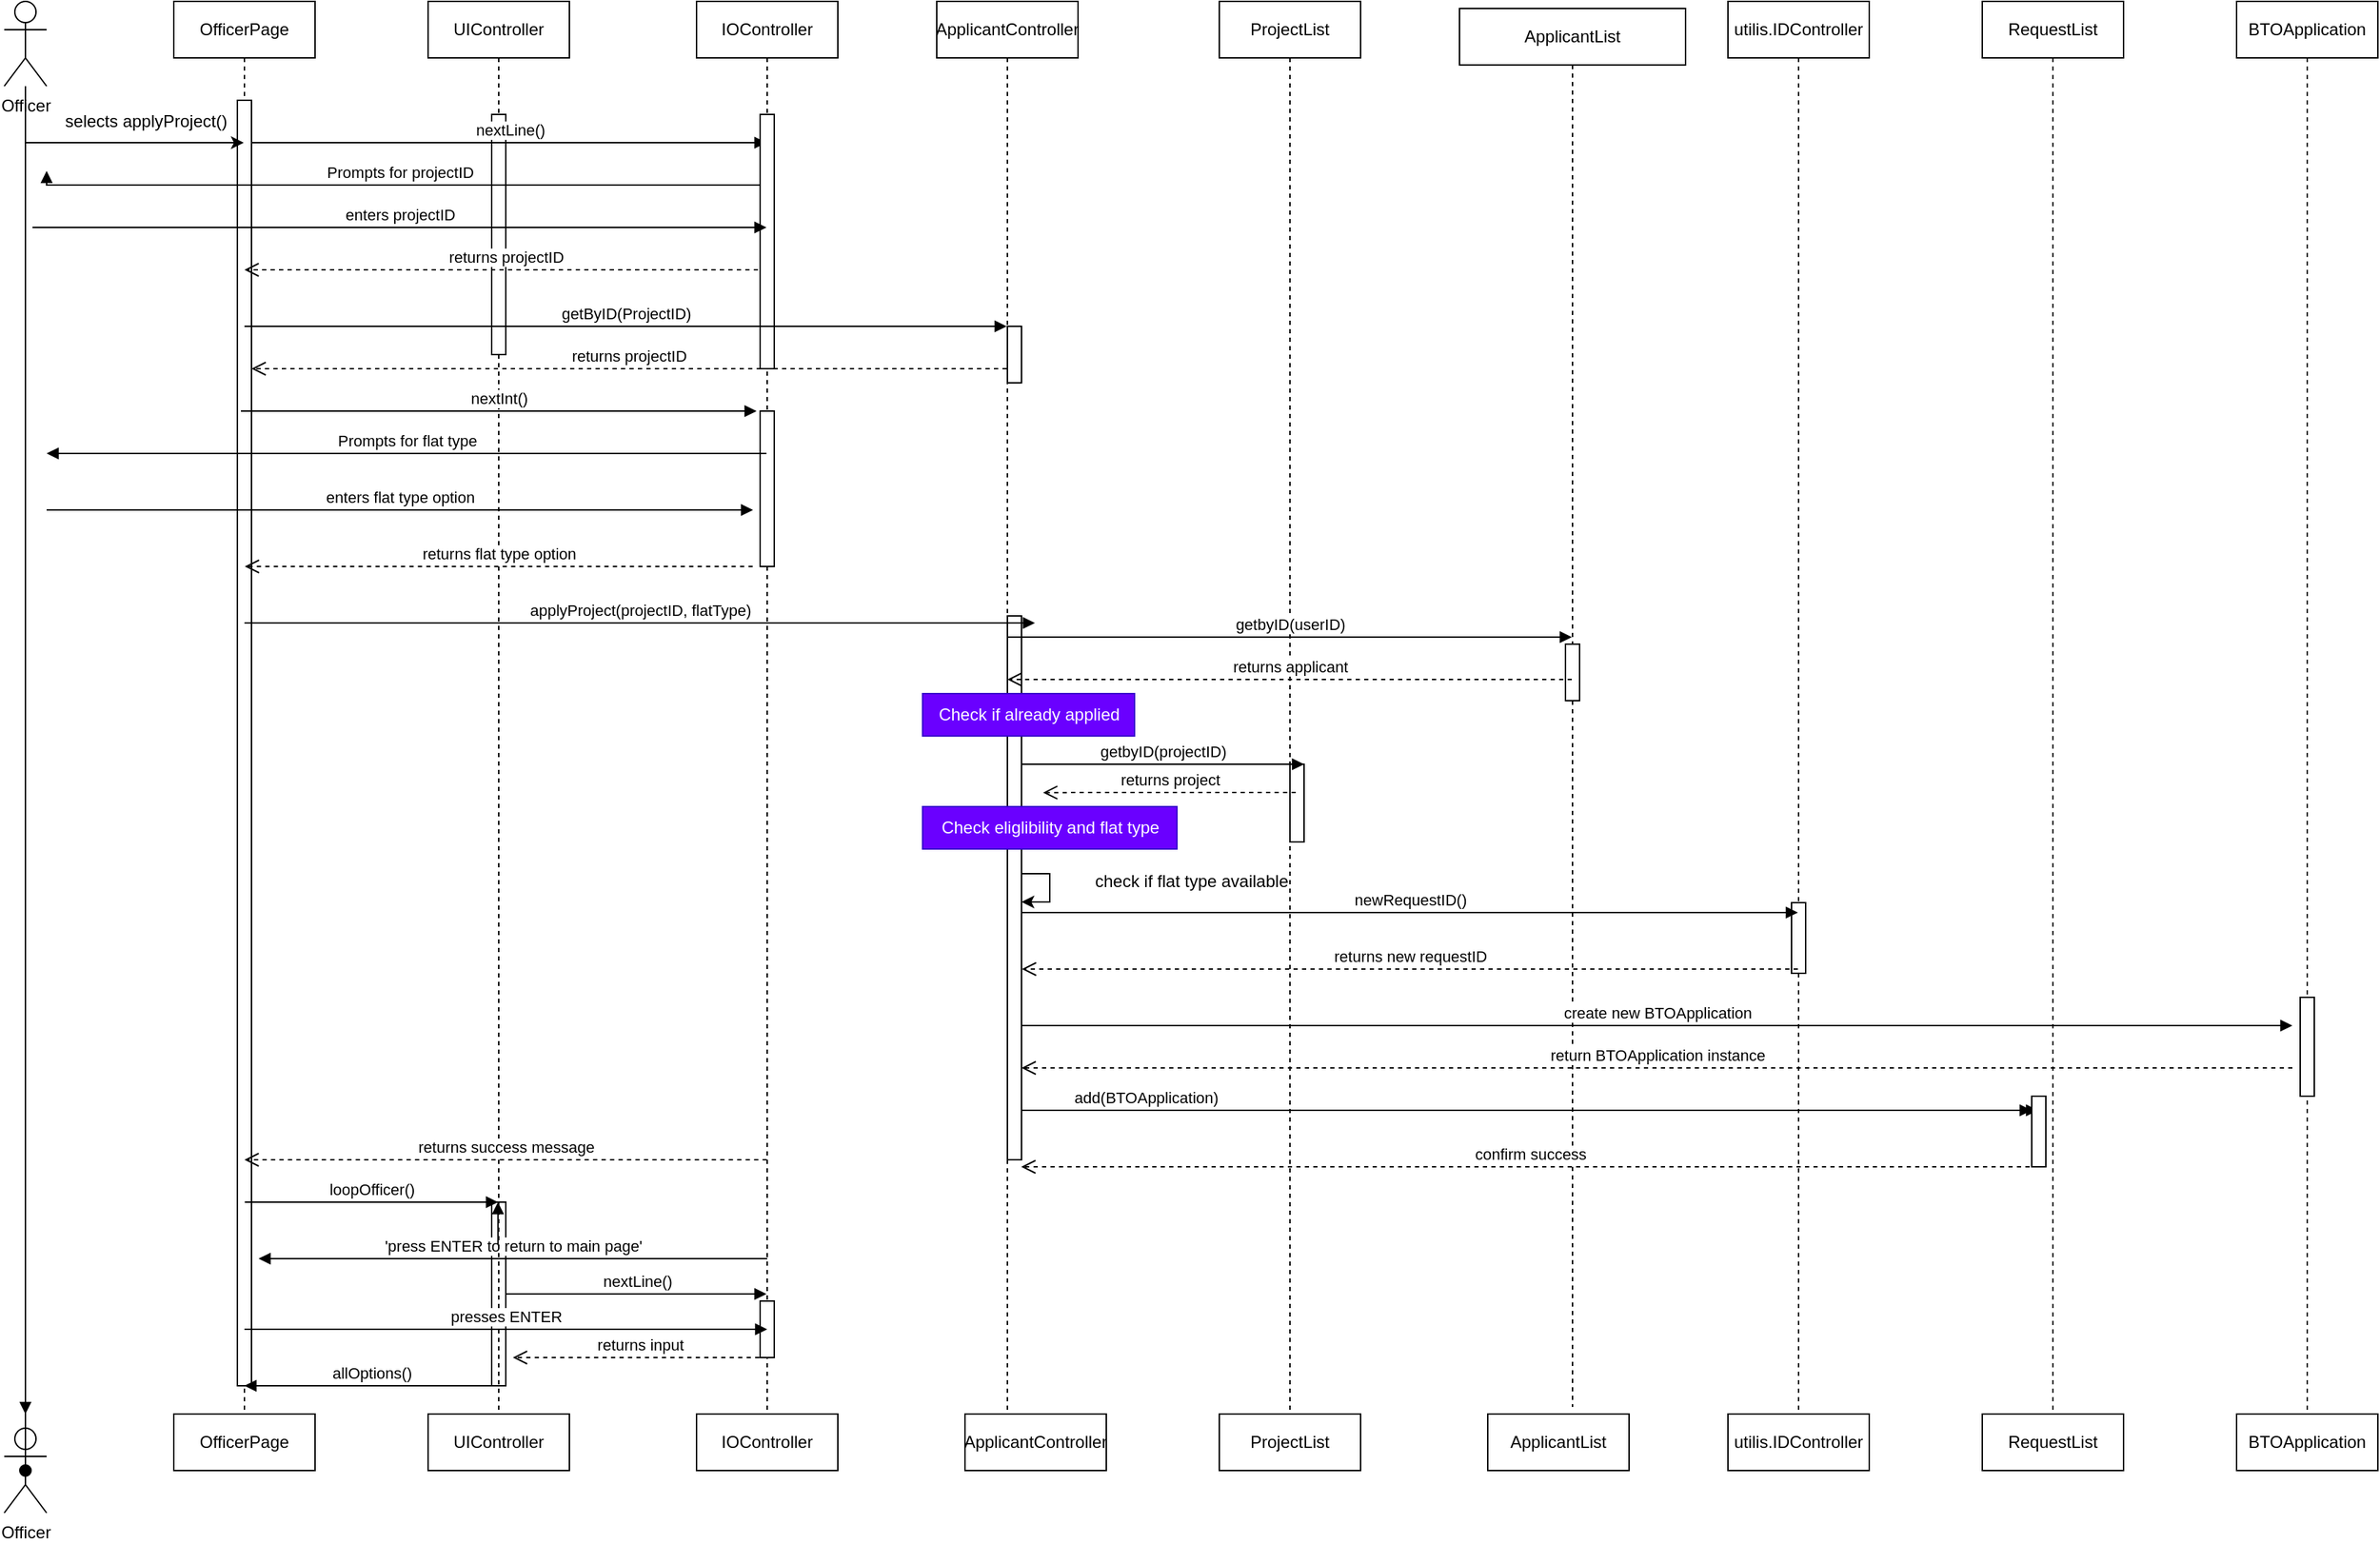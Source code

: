 <mxfile version="26.2.13">
  <diagram name="Page-1" id="2YBvvXClWsGukQMizWep">
    <mxGraphModel dx="3035" dy="1351" grid="1" gridSize="10" guides="1" tooltips="1" connect="1" arrows="1" fold="1" page="1" pageScale="1" pageWidth="850" pageHeight="1100" math="0" shadow="0">
      <root>
        <mxCell id="0" />
        <mxCell id="1" parent="0" />
        <mxCell id="jUNr-BIuptTgkjU3gInY-85" value="" style="html=1;points=[];perimeter=orthogonalPerimeter;outlineConnect=0;targetShapes=umlLifeline;portConstraint=eastwest;newEdgeStyle={&quot;edgeStyle&quot;:&quot;elbowEdgeStyle&quot;,&quot;elbow&quot;:&quot;vertical&quot;,&quot;curved&quot;:0,&quot;rounded&quot;:0};" parent="1" vertex="1">
          <mxGeometry x="265" y="890" width="10" height="130" as="geometry" />
        </mxCell>
        <mxCell id="jUNr-BIuptTgkjU3gInY-82" value="&#39;press ENTER to return to main page&#39;" style="html=1;verticalAlign=bottom;endArrow=block;edgeStyle=elbowEdgeStyle;elbow=vertical;curved=0;rounded=0;" parent="1" edge="1">
          <mxGeometry relative="1" as="geometry">
            <mxPoint x="460" y="930" as="sourcePoint" />
            <Array as="points">
              <mxPoint x="200" y="930" />
            </Array>
            <mxPoint x="100" y="930" as="targetPoint" />
          </mxGeometry>
        </mxCell>
        <mxCell id="aM9ryv3xv72pqoxQDRHE-1" value="OfficerPage" style="shape=umlLifeline;perimeter=lifelinePerimeter;whiteSpace=wrap;html=1;container=0;dropTarget=0;collapsible=0;recursiveResize=0;outlineConnect=0;portConstraint=eastwest;newEdgeStyle={&quot;edgeStyle&quot;:&quot;elbowEdgeStyle&quot;,&quot;elbow&quot;:&quot;vertical&quot;,&quot;curved&quot;:0,&quot;rounded&quot;:0};" parent="1" vertex="1">
          <mxGeometry x="40" y="40" width="100" height="1030" as="geometry" />
        </mxCell>
        <mxCell id="aM9ryv3xv72pqoxQDRHE-2" value="" style="html=1;points=[];perimeter=orthogonalPerimeter;outlineConnect=0;targetShapes=umlLifeline;portConstraint=eastwest;newEdgeStyle={&quot;edgeStyle&quot;:&quot;elbowEdgeStyle&quot;,&quot;elbow&quot;:&quot;vertical&quot;,&quot;curved&quot;:0,&quot;rounded&quot;:0};" parent="aM9ryv3xv72pqoxQDRHE-1" vertex="1">
          <mxGeometry x="45" y="70" width="10" height="910" as="geometry" />
        </mxCell>
        <mxCell id="aM9ryv3xv72pqoxQDRHE-5" value="UIController" style="shape=umlLifeline;perimeter=lifelinePerimeter;whiteSpace=wrap;html=1;container=0;dropTarget=0;collapsible=0;recursiveResize=0;outlineConnect=0;portConstraint=eastwest;newEdgeStyle={&quot;edgeStyle&quot;:&quot;elbowEdgeStyle&quot;,&quot;elbow&quot;:&quot;vertical&quot;,&quot;curved&quot;:0,&quot;rounded&quot;:0};" parent="1" vertex="1">
          <mxGeometry x="220" y="40" width="100" height="1000" as="geometry" />
        </mxCell>
        <mxCell id="aM9ryv3xv72pqoxQDRHE-6" value="" style="html=1;points=[];perimeter=orthogonalPerimeter;outlineConnect=0;targetShapes=umlLifeline;portConstraint=eastwest;newEdgeStyle={&quot;edgeStyle&quot;:&quot;elbowEdgeStyle&quot;,&quot;elbow&quot;:&quot;vertical&quot;,&quot;curved&quot;:0,&quot;rounded&quot;:0};" parent="aM9ryv3xv72pqoxQDRHE-5" vertex="1">
          <mxGeometry x="45" y="80" width="10" height="170" as="geometry" />
        </mxCell>
        <mxCell id="aM9ryv3xv72pqoxQDRHE-7" value="nextLine()" style="html=1;verticalAlign=bottom;endArrow=block;edgeStyle=elbowEdgeStyle;elbow=vertical;curved=0;rounded=0;" parent="1" source="aM9ryv3xv72pqoxQDRHE-2" target="jUNr-BIuptTgkjU3gInY-9" edge="1">
          <mxGeometry relative="1" as="geometry">
            <mxPoint x="195" y="130" as="sourcePoint" />
            <Array as="points">
              <mxPoint x="120" y="140" />
              <mxPoint x="180" y="120" />
            </Array>
          </mxGeometry>
        </mxCell>
        <mxCell id="aM9ryv3xv72pqoxQDRHE-8" value="returns projectID" style="html=1;verticalAlign=bottom;endArrow=open;dashed=1;endSize=8;edgeStyle=elbowEdgeStyle;elbow=horizontal;curved=0;rounded=0;" parent="1" source="jUNr-BIuptTgkjU3gInY-7" target="aM9ryv3xv72pqoxQDRHE-2" edge="1">
          <mxGeometry relative="1" as="geometry">
            <mxPoint x="195" y="205" as="targetPoint" />
            <Array as="points">
              <mxPoint x="420" y="300" />
              <mxPoint x="400" y="300" />
              <mxPoint x="190" y="280" />
            </Array>
            <mxPoint x="470" y="280" as="sourcePoint" />
          </mxGeometry>
        </mxCell>
        <mxCell id="aM9ryv3xv72pqoxQDRHE-9" value="Prompts for projectID" style="html=1;verticalAlign=bottom;endArrow=block;edgeStyle=elbowEdgeStyle;elbow=vertical;curved=0;rounded=0;" parent="1" source="jUNr-BIuptTgkjU3gInY-9" edge="1">
          <mxGeometry relative="1" as="geometry">
            <mxPoint x="175" y="160" as="sourcePoint" />
            <Array as="points">
              <mxPoint x="410" y="170" />
              <mxPoint x="190" y="160" />
            </Array>
            <mxPoint x="-50" y="160" as="targetPoint" />
          </mxGeometry>
        </mxCell>
        <mxCell id="aM9ryv3xv72pqoxQDRHE-10" value="returns projectID" style="html=1;verticalAlign=bottom;endArrow=open;dashed=1;endSize=8;edgeStyle=elbowEdgeStyle;elbow=horizontal;curved=0;rounded=0;" parent="1" source="jUNr-BIuptTgkjU3gInY-9" target="aM9ryv3xv72pqoxQDRHE-1" edge="1">
          <mxGeometry x="-0.002" relative="1" as="geometry">
            <mxPoint x="266" y="230" as="targetPoint" />
            <Array as="points">
              <mxPoint x="181" y="230" />
            </Array>
            <mxPoint x="180" y="220" as="sourcePoint" />
            <mxPoint as="offset" />
          </mxGeometry>
        </mxCell>
        <mxCell id="jUNr-BIuptTgkjU3gInY-1" value="utilis.IDController" style="shape=umlLifeline;perimeter=lifelinePerimeter;whiteSpace=wrap;html=1;container=0;dropTarget=0;collapsible=0;recursiveResize=0;outlineConnect=0;portConstraint=eastwest;newEdgeStyle={&quot;edgeStyle&quot;:&quot;elbowEdgeStyle&quot;,&quot;elbow&quot;:&quot;vertical&quot;,&quot;curved&quot;:0,&quot;rounded&quot;:0};" parent="1" vertex="1">
          <mxGeometry x="1140" y="40" width="100" height="1000" as="geometry" />
        </mxCell>
        <mxCell id="jUNr-BIuptTgkjU3gInY-2" value="" style="html=1;points=[];perimeter=orthogonalPerimeter;outlineConnect=0;targetShapes=umlLifeline;portConstraint=eastwest;newEdgeStyle={&quot;edgeStyle&quot;:&quot;elbowEdgeStyle&quot;,&quot;elbow&quot;:&quot;vertical&quot;,&quot;curved&quot;:0,&quot;rounded&quot;:0};" parent="jUNr-BIuptTgkjU3gInY-1" vertex="1">
          <mxGeometry x="45" y="638" width="10" height="50" as="geometry" />
        </mxCell>
        <mxCell id="jUNr-BIuptTgkjU3gInY-3" value="ApplicantList" style="shape=umlLifeline;perimeter=lifelinePerimeter;whiteSpace=wrap;html=1;container=0;dropTarget=0;collapsible=0;recursiveResize=0;outlineConnect=0;portConstraint=eastwest;newEdgeStyle={&quot;edgeStyle&quot;:&quot;elbowEdgeStyle&quot;,&quot;elbow&quot;:&quot;vertical&quot;,&quot;curved&quot;:0,&quot;rounded&quot;:0};" parent="1" vertex="1">
          <mxGeometry x="950" y="45" width="160" height="990" as="geometry" />
        </mxCell>
        <mxCell id="jUNr-BIuptTgkjU3gInY-6" value="" style="html=1;points=[];perimeter=orthogonalPerimeter;outlineConnect=0;targetShapes=umlLifeline;portConstraint=eastwest;newEdgeStyle={&quot;edgeStyle&quot;:&quot;elbowEdgeStyle&quot;,&quot;elbow&quot;:&quot;vertical&quot;,&quot;curved&quot;:0,&quot;rounded&quot;:0};" parent="jUNr-BIuptTgkjU3gInY-3" vertex="1">
          <mxGeometry x="75" y="450" width="10" height="40" as="geometry" />
        </mxCell>
        <mxCell id="jUNr-BIuptTgkjU3gInY-49" value="returns new requestID" style="html=1;verticalAlign=bottom;endArrow=open;dashed=1;endSize=8;edgeStyle=elbowEdgeStyle;elbow=horizontal;curved=0;rounded=0;" parent="jUNr-BIuptTgkjU3gInY-3" source="jUNr-BIuptTgkjU3gInY-1" edge="1">
          <mxGeometry relative="1" as="geometry">
            <mxPoint x="-309.75" y="680" as="targetPoint" />
            <Array as="points">
              <mxPoint x="-214.75" y="680" />
            </Array>
            <mxPoint x="209.5" y="680.0" as="sourcePoint" />
          </mxGeometry>
        </mxCell>
        <mxCell id="jUNr-BIuptTgkjU3gInY-51" value="return BTOApplication instance" style="html=1;verticalAlign=bottom;endArrow=open;dashed=1;endSize=8;edgeStyle=elbowEdgeStyle;elbow=horizontal;curved=0;rounded=0;" parent="jUNr-BIuptTgkjU3gInY-3" edge="1">
          <mxGeometry relative="1" as="geometry">
            <mxPoint x="-310" y="750.0" as="targetPoint" />
            <Array as="points">
              <mxPoint x="-215" y="750.0" />
            </Array>
            <mxPoint x="589.5" y="750.0" as="sourcePoint" />
          </mxGeometry>
        </mxCell>
        <mxCell id="jUNr-BIuptTgkjU3gInY-56" value="confirm success" style="html=1;verticalAlign=bottom;endArrow=open;dashed=1;endSize=8;edgeStyle=elbowEdgeStyle;elbow=horizontal;curved=0;rounded=0;" parent="jUNr-BIuptTgkjU3gInY-3" edge="1">
          <mxGeometry relative="1" as="geometry">
            <mxPoint x="-310.216" y="820.0" as="targetPoint" />
            <Array as="points">
              <mxPoint x="-24.54" y="820" />
            </Array>
            <mxPoint x="409.5" y="820.0" as="sourcePoint" />
          </mxGeometry>
        </mxCell>
        <mxCell id="jUNr-BIuptTgkjU3gInY-63" value="add(BTOApplication)" style="html=1;verticalAlign=bottom;endArrow=block;edgeStyle=elbowEdgeStyle;elbow=vertical;curved=0;rounded=0;" parent="jUNr-BIuptTgkjU3gInY-3" source="jUNr-BIuptTgkjU3gInY-14" edge="1">
          <mxGeometry relative="1" as="geometry">
            <mxPoint x="-310" y="780" as="sourcePoint" />
            <Array as="points">
              <mxPoint x="-225" y="780" />
            </Array>
            <mxPoint x="409.5" y="780.0" as="targetPoint" />
          </mxGeometry>
        </mxCell>
        <mxCell id="jUNr-BIuptTgkjU3gInY-64" value="create new BTOApplication" style="html=1;verticalAlign=bottom;endArrow=block;edgeStyle=elbowEdgeStyle;elbow=vertical;curved=0;rounded=0;" parent="jUNr-BIuptTgkjU3gInY-3" edge="1">
          <mxGeometry relative="1" as="geometry">
            <mxPoint x="-310" y="720" as="sourcePoint" />
            <Array as="points">
              <mxPoint x="-225" y="720" />
            </Array>
            <mxPoint x="589.5" y="720" as="targetPoint" />
          </mxGeometry>
        </mxCell>
        <mxCell id="jUNr-BIuptTgkjU3gInY-65" value="newRequestID()" style="html=1;verticalAlign=bottom;endArrow=block;edgeStyle=elbowEdgeStyle;elbow=vertical;curved=0;rounded=0;" parent="jUNr-BIuptTgkjU3gInY-3" target="jUNr-BIuptTgkjU3gInY-1" edge="1">
          <mxGeometry relative="1" as="geometry">
            <mxPoint x="-310" y="640" as="sourcePoint" />
            <Array as="points">
              <mxPoint x="-225" y="640" />
            </Array>
            <mxPoint x="209.5" y="640" as="targetPoint" />
          </mxGeometry>
        </mxCell>
        <mxCell id="jUNr-BIuptTgkjU3gInY-92" value="" style="html=1;verticalAlign=bottom;endArrow=block;edgeStyle=elbowEdgeStyle;elbow=vertical;curved=0;rounded=0;" parent="jUNr-BIuptTgkjU3gInY-3" target="jUNr-BIuptTgkjU3gInY-14" edge="1">
          <mxGeometry relative="1" as="geometry">
            <mxPoint x="-310" y="780" as="sourcePoint" />
            <Array as="points" />
            <mxPoint x="409.5" y="780.0" as="targetPoint" />
          </mxGeometry>
        </mxCell>
        <mxCell id="jUNr-BIuptTgkjU3gInY-14" value="" style="html=1;points=[];perimeter=orthogonalPerimeter;outlineConnect=0;targetShapes=umlLifeline;portConstraint=eastwest;newEdgeStyle={&quot;edgeStyle&quot;:&quot;elbowEdgeStyle&quot;,&quot;elbow&quot;:&quot;vertical&quot;,&quot;curved&quot;:0,&quot;rounded&quot;:0};" parent="jUNr-BIuptTgkjU3gInY-3" vertex="1">
          <mxGeometry x="405" y="770" width="10" height="50" as="geometry" />
        </mxCell>
        <mxCell id="jUNr-BIuptTgkjU3gInY-5" value=":Object" style="shape=umlLifeline;perimeter=lifelinePerimeter;whiteSpace=wrap;html=1;container=0;dropTarget=0;collapsible=0;recursiveResize=0;outlineConnect=0;portConstraint=eastwest;newEdgeStyle={&quot;edgeStyle&quot;:&quot;elbowEdgeStyle&quot;,&quot;elbow&quot;:&quot;vertical&quot;,&quot;curved&quot;:0,&quot;rounded&quot;:0};" parent="1" vertex="1">
          <mxGeometry x="780" y="40" width="100" height="1000" as="geometry" />
        </mxCell>
        <mxCell id="jUNr-BIuptTgkjU3gInY-4" value="" style="html=1;points=[];perimeter=orthogonalPerimeter;outlineConnect=0;targetShapes=umlLifeline;portConstraint=eastwest;newEdgeStyle={&quot;edgeStyle&quot;:&quot;elbowEdgeStyle&quot;,&quot;elbow&quot;:&quot;vertical&quot;,&quot;curved&quot;:0,&quot;rounded&quot;:0};" parent="jUNr-BIuptTgkjU3gInY-5" vertex="1">
          <mxGeometry x="50" y="540" width="10" height="55" as="geometry" />
        </mxCell>
        <mxCell id="jUNr-BIuptTgkjU3gInY-7" value="ApplicantController" style="shape=umlLifeline;perimeter=lifelinePerimeter;whiteSpace=wrap;html=1;container=0;dropTarget=0;collapsible=0;recursiveResize=0;outlineConnect=0;portConstraint=eastwest;newEdgeStyle={&quot;edgeStyle&quot;:&quot;elbowEdgeStyle&quot;,&quot;elbow&quot;:&quot;vertical&quot;,&quot;curved&quot;:0,&quot;rounded&quot;:0};" parent="1" vertex="1">
          <mxGeometry x="580" y="40" width="100" height="1000" as="geometry" />
        </mxCell>
        <mxCell id="jUNr-BIuptTgkjU3gInY-8" value="" style="html=1;points=[];perimeter=orthogonalPerimeter;outlineConnect=0;targetShapes=umlLifeline;portConstraint=eastwest;newEdgeStyle={&quot;edgeStyle&quot;:&quot;elbowEdgeStyle&quot;,&quot;elbow&quot;:&quot;vertical&quot;,&quot;curved&quot;:0,&quot;rounded&quot;:0};" parent="jUNr-BIuptTgkjU3gInY-7" vertex="1">
          <mxGeometry x="50" y="230" width="10" height="40" as="geometry" />
        </mxCell>
        <mxCell id="jUNr-BIuptTgkjU3gInY-90" value="" style="html=1;points=[];perimeter=orthogonalPerimeter;outlineConnect=0;targetShapes=umlLifeline;portConstraint=eastwest;newEdgeStyle={&quot;edgeStyle&quot;:&quot;elbowEdgeStyle&quot;,&quot;elbow&quot;:&quot;vertical&quot;,&quot;curved&quot;:0,&quot;rounded&quot;:0};" parent="jUNr-BIuptTgkjU3gInY-7" vertex="1">
          <mxGeometry x="50" y="435" width="10" height="385" as="geometry" />
        </mxCell>
        <mxCell id="jUNr-BIuptTgkjU3gInY-96" value="" style="endArrow=classic;html=1;rounded=0;" parent="jUNr-BIuptTgkjU3gInY-7" source="jUNr-BIuptTgkjU3gInY-90" target="jUNr-BIuptTgkjU3gInY-90" edge="1">
          <mxGeometry width="50" height="50" relative="1" as="geometry">
            <mxPoint x="300" y="670" as="sourcePoint" />
            <mxPoint x="350" y="620" as="targetPoint" />
          </mxGeometry>
        </mxCell>
        <mxCell id="jUNr-BIuptTgkjU3gInY-9" value="IOController" style="shape=umlLifeline;perimeter=lifelinePerimeter;whiteSpace=wrap;html=1;container=0;dropTarget=0;collapsible=0;recursiveResize=0;outlineConnect=0;portConstraint=eastwest;newEdgeStyle={&quot;edgeStyle&quot;:&quot;elbowEdgeStyle&quot;,&quot;elbow&quot;:&quot;vertical&quot;,&quot;curved&quot;:0,&quot;rounded&quot;:0};" parent="1" vertex="1">
          <mxGeometry x="410" y="40" width="100" height="1010" as="geometry" />
        </mxCell>
        <mxCell id="jUNr-BIuptTgkjU3gInY-87" value="" style="html=1;points=[];perimeter=orthogonalPerimeter;outlineConnect=0;targetShapes=umlLifeline;portConstraint=eastwest;newEdgeStyle={&quot;edgeStyle&quot;:&quot;elbowEdgeStyle&quot;,&quot;elbow&quot;:&quot;vertical&quot;,&quot;curved&quot;:0,&quot;rounded&quot;:0};" parent="jUNr-BIuptTgkjU3gInY-9" vertex="1">
          <mxGeometry x="45" y="920" width="10" height="40" as="geometry" />
        </mxCell>
        <mxCell id="jUNr-BIuptTgkjU3gInY-10" value="" style="html=1;points=[];perimeter=orthogonalPerimeter;outlineConnect=0;targetShapes=umlLifeline;portConstraint=eastwest;newEdgeStyle={&quot;edgeStyle&quot;:&quot;elbowEdgeStyle&quot;,&quot;elbow&quot;:&quot;vertical&quot;,&quot;curved&quot;:0,&quot;rounded&quot;:0};" parent="jUNr-BIuptTgkjU3gInY-9" vertex="1">
          <mxGeometry x="45" y="80" width="10" height="180" as="geometry" />
        </mxCell>
        <mxCell id="jUNr-BIuptTgkjU3gInY-89" value="" style="html=1;points=[];perimeter=orthogonalPerimeter;outlineConnect=0;targetShapes=umlLifeline;portConstraint=eastwest;newEdgeStyle={&quot;edgeStyle&quot;:&quot;elbowEdgeStyle&quot;,&quot;elbow&quot;:&quot;vertical&quot;,&quot;curved&quot;:0,&quot;rounded&quot;:0};" parent="jUNr-BIuptTgkjU3gInY-9" vertex="1">
          <mxGeometry x="45" y="290" width="10" height="110" as="geometry" />
        </mxCell>
        <mxCell id="jUNr-BIuptTgkjU3gInY-11" value="BTOApplication" style="shape=umlLifeline;perimeter=lifelinePerimeter;whiteSpace=wrap;html=1;container=0;dropTarget=0;collapsible=0;recursiveResize=0;outlineConnect=0;portConstraint=eastwest;newEdgeStyle={&quot;edgeStyle&quot;:&quot;elbowEdgeStyle&quot;,&quot;elbow&quot;:&quot;vertical&quot;,&quot;curved&quot;:0,&quot;rounded&quot;:0};" parent="1" vertex="1">
          <mxGeometry x="1500" y="40" width="100" height="1000" as="geometry" />
        </mxCell>
        <mxCell id="jUNr-BIuptTgkjU3gInY-12" value="" style="html=1;points=[];perimeter=orthogonalPerimeter;outlineConnect=0;targetShapes=umlLifeline;portConstraint=eastwest;newEdgeStyle={&quot;edgeStyle&quot;:&quot;elbowEdgeStyle&quot;,&quot;elbow&quot;:&quot;vertical&quot;,&quot;curved&quot;:0,&quot;rounded&quot;:0};" parent="jUNr-BIuptTgkjU3gInY-11" vertex="1">
          <mxGeometry x="45" y="705" width="10" height="70" as="geometry" />
        </mxCell>
        <mxCell id="jUNr-BIuptTgkjU3gInY-13" value="RequestList" style="shape=umlLifeline;perimeter=lifelinePerimeter;whiteSpace=wrap;html=1;container=0;dropTarget=0;collapsible=0;recursiveResize=0;outlineConnect=0;portConstraint=eastwest;newEdgeStyle={&quot;edgeStyle&quot;:&quot;elbowEdgeStyle&quot;,&quot;elbow&quot;:&quot;vertical&quot;,&quot;curved&quot;:0,&quot;rounded&quot;:0};" parent="1" vertex="1">
          <mxGeometry x="1320" y="40" width="100" height="1000" as="geometry" />
        </mxCell>
        <mxCell id="jUNr-BIuptTgkjU3gInY-75" value="" style="edgeStyle=orthogonalEdgeStyle;rounded=0;orthogonalLoop=1;jettySize=auto;html=1;" parent="1" source="jUNr-BIuptTgkjU3gInY-15" target="aM9ryv3xv72pqoxQDRHE-1" edge="1">
          <mxGeometry relative="1" as="geometry">
            <mxPoint x="-90" y="300" as="targetPoint" />
            <Array as="points">
              <mxPoint x="-65" y="140" />
            </Array>
          </mxGeometry>
        </mxCell>
        <mxCell id="jUNr-BIuptTgkjU3gInY-15" value="Officer" style="shape=umlActor;verticalLabelPosition=bottom;verticalAlign=top;html=1;outlineConnect=0;" parent="1" vertex="1">
          <mxGeometry x="-80" y="40" width="30" height="60" as="geometry" />
        </mxCell>
        <mxCell id="jUNr-BIuptTgkjU3gInY-16" value="Officer" style="shape=umlActor;verticalLabelPosition=bottom;verticalAlign=top;html=1;outlineConnect=0;" parent="1" vertex="1">
          <mxGeometry x="-80" y="1050" width="30" height="60" as="geometry" />
        </mxCell>
        <mxCell id="jUNr-BIuptTgkjU3gInY-29" value="ProjectList" style="rounded=0;whiteSpace=wrap;html=1;" parent="1" vertex="1">
          <mxGeometry x="780" y="40" width="100" height="40" as="geometry" />
        </mxCell>
        <mxCell id="jUNr-BIuptTgkjU3gInY-30" value="RequestList" style="rounded=0;whiteSpace=wrap;html=1;" parent="1" vertex="1">
          <mxGeometry x="1320" y="1040" width="100" height="40" as="geometry" />
        </mxCell>
        <mxCell id="jUNr-BIuptTgkjU3gInY-31" value="utilis.IDController" style="rounded=0;whiteSpace=wrap;html=1;" parent="1" vertex="1">
          <mxGeometry x="1140" y="1040" width="100" height="40" as="geometry" />
        </mxCell>
        <mxCell id="jUNr-BIuptTgkjU3gInY-32" value="ApplicantList" style="rounded=0;whiteSpace=wrap;html=1;" parent="1" vertex="1">
          <mxGeometry x="970" y="1040" width="100" height="40" as="geometry" />
        </mxCell>
        <mxCell id="jUNr-BIuptTgkjU3gInY-33" value="ProjectList" style="rounded=0;whiteSpace=wrap;html=1;" parent="1" vertex="1">
          <mxGeometry x="780" y="1040" width="100" height="40" as="geometry" />
        </mxCell>
        <mxCell id="jUNr-BIuptTgkjU3gInY-34" value="ApplicantController" style="rounded=0;whiteSpace=wrap;html=1;" parent="1" vertex="1">
          <mxGeometry x="600" y="1040" width="100" height="40" as="geometry" />
        </mxCell>
        <mxCell id="jUNr-BIuptTgkjU3gInY-35" value="IOController" style="rounded=0;whiteSpace=wrap;html=1;" parent="1" vertex="1">
          <mxGeometry x="410" y="1040" width="100" height="40" as="geometry" />
        </mxCell>
        <mxCell id="jUNr-BIuptTgkjU3gInY-36" value="UIController" style="rounded=0;whiteSpace=wrap;html=1;" parent="1" vertex="1">
          <mxGeometry x="220" y="1040" width="100" height="40" as="geometry" />
        </mxCell>
        <mxCell id="jUNr-BIuptTgkjU3gInY-37" value="OfficerPage" style="rounded=0;whiteSpace=wrap;html=1;" parent="1" vertex="1">
          <mxGeometry x="40" y="1040" width="100" height="40" as="geometry" />
        </mxCell>
        <mxCell id="jUNr-BIuptTgkjU3gInY-38" value="BTOApplication" style="rounded=0;whiteSpace=wrap;html=1;" parent="1" vertex="1">
          <mxGeometry x="1500" y="1040" width="100" height="40" as="geometry" />
        </mxCell>
        <mxCell id="aM9ryv3xv72pqoxQDRHE-3" value="" style="html=1;verticalAlign=bottom;startArrow=oval;endArrow=block;startSize=8;edgeStyle=elbowEdgeStyle;elbow=vertical;curved=0;rounded=0;exitX=0.5;exitY=0.5;exitDx=0;exitDy=0;exitPerimeter=0;" parent="1" source="jUNr-BIuptTgkjU3gInY-16" edge="1">
          <mxGeometry x="0.866" y="-10" relative="1" as="geometry">
            <mxPoint x="-60" y="80" as="sourcePoint" />
            <mxPoint x="-65" y="1040" as="targetPoint" />
            <Array as="points">
              <mxPoint x="25" y="120" />
              <mxPoint x="5" y="130" />
            </Array>
            <mxPoint as="offset" />
          </mxGeometry>
        </mxCell>
        <mxCell id="jUNr-BIuptTgkjU3gInY-45" value="enters projectID" style="html=1;verticalAlign=bottom;endArrow=block;edgeStyle=elbowEdgeStyle;elbow=vertical;curved=0;rounded=0;" parent="1" target="jUNr-BIuptTgkjU3gInY-9" edge="1">
          <mxGeometry relative="1" as="geometry">
            <mxPoint x="-60" y="200" as="sourcePoint" />
            <Array as="points">
              <mxPoint x="25" y="200" />
            </Array>
            <mxPoint x="305" y="200" as="targetPoint" />
          </mxGeometry>
        </mxCell>
        <mxCell id="jUNr-BIuptTgkjU3gInY-46" value="returns applicant" style="html=1;verticalAlign=bottom;endArrow=open;dashed=1;endSize=8;edgeStyle=elbowEdgeStyle;elbow=horizontal;curved=0;rounded=0;" parent="1" source="jUNr-BIuptTgkjU3gInY-3" target="jUNr-BIuptTgkjU3gInY-7" edge="1">
          <mxGeometry relative="1" as="geometry">
            <mxPoint x="660" y="540" as="targetPoint" />
            <Array as="points">
              <mxPoint x="940" y="520" />
              <mxPoint x="690" y="540" />
            </Array>
            <mxPoint x="1009.5" y="540.0" as="sourcePoint" />
          </mxGeometry>
        </mxCell>
        <mxCell id="jUNr-BIuptTgkjU3gInY-48" value="returns flat type option" style="html=1;verticalAlign=bottom;endArrow=open;dashed=1;endSize=8;edgeStyle=elbowEdgeStyle;elbow=horizontal;curved=0;rounded=0;" parent="1" edge="1">
          <mxGeometry relative="1" as="geometry">
            <mxPoint x="90.25" y="440" as="targetPoint" />
            <Array as="points">
              <mxPoint x="185.25" y="440" />
            </Array>
            <mxPoint x="449.75" y="440" as="sourcePoint" />
          </mxGeometry>
        </mxCell>
        <mxCell id="jUNr-BIuptTgkjU3gInY-53" value="returns input" style="html=1;verticalAlign=bottom;endArrow=open;dashed=1;endSize=8;edgeStyle=elbowEdgeStyle;elbow=horizontal;curved=0;rounded=0;" parent="1" edge="1">
          <mxGeometry relative="1" as="geometry">
            <mxPoint x="280" y="1000" as="targetPoint" />
            <Array as="points">
              <mxPoint x="385.68" y="1000" />
            </Array>
            <mxPoint x="460.43" y="1000" as="sourcePoint" />
          </mxGeometry>
        </mxCell>
        <mxCell id="jUNr-BIuptTgkjU3gInY-55" value="returns success message" style="html=1;verticalAlign=bottom;endArrow=open;dashed=1;endSize=8;edgeStyle=elbowEdgeStyle;elbow=horizontal;curved=0;rounded=0;" parent="1" target="aM9ryv3xv72pqoxQDRHE-1" edge="1">
          <mxGeometry relative="1" as="geometry">
            <mxPoint x="290" y="860" as="targetPoint" />
            <Array as="points">
              <mxPoint x="385" y="860" />
            </Array>
            <mxPoint x="459.75" y="860" as="sourcePoint" />
          </mxGeometry>
        </mxCell>
        <mxCell id="jUNr-BIuptTgkjU3gInY-57" value="getByID(ProjectID)" style="html=1;verticalAlign=bottom;endArrow=block;edgeStyle=elbowEdgeStyle;elbow=vertical;curved=0;rounded=0;" parent="1" target="jUNr-BIuptTgkjU3gInY-7" edge="1">
          <mxGeometry relative="1" as="geometry">
            <mxPoint x="90" y="270" as="sourcePoint" />
            <Array as="points">
              <mxPoint x="175" y="270" />
            </Array>
            <mxPoint x="610" y="270" as="targetPoint" />
          </mxGeometry>
        </mxCell>
        <mxCell id="jUNr-BIuptTgkjU3gInY-58" value="nextInt()" style="html=1;verticalAlign=bottom;endArrow=block;edgeStyle=elbowEdgeStyle;elbow=vertical;curved=0;rounded=0;" parent="1" edge="1">
          <mxGeometry relative="1" as="geometry">
            <mxPoint x="87.5" y="330" as="sourcePoint" />
            <Array as="points">
              <mxPoint x="172.5" y="330" />
            </Array>
            <mxPoint x="452.5" y="330" as="targetPoint" />
          </mxGeometry>
        </mxCell>
        <mxCell id="jUNr-BIuptTgkjU3gInY-59" value="Prompts for flat type" style="html=1;verticalAlign=bottom;endArrow=block;edgeStyle=elbowEdgeStyle;elbow=vertical;curved=0;rounded=0;" parent="1" source="jUNr-BIuptTgkjU3gInY-9" edge="1">
          <mxGeometry relative="1" as="geometry">
            <mxPoint x="470" y="360" as="sourcePoint" />
            <Array as="points">
              <mxPoint x="200" y="360" />
            </Array>
            <mxPoint x="-50" y="360" as="targetPoint" />
          </mxGeometry>
        </mxCell>
        <mxCell id="jUNr-BIuptTgkjU3gInY-60" value="enters flat type option" style="html=1;verticalAlign=bottom;endArrow=block;edgeStyle=elbowEdgeStyle;elbow=vertical;curved=0;rounded=0;" parent="1" edge="1">
          <mxGeometry relative="1" as="geometry">
            <mxPoint x="-50" y="400" as="sourcePoint" />
            <Array as="points">
              <mxPoint x="35" y="400" />
            </Array>
            <mxPoint x="450" y="400" as="targetPoint" />
          </mxGeometry>
        </mxCell>
        <mxCell id="jUNr-BIuptTgkjU3gInY-61" value="applyProject(projectID, flatType)" style="html=1;verticalAlign=bottom;endArrow=block;edgeStyle=elbowEdgeStyle;elbow=vertical;curved=0;rounded=0;" parent="1" edge="1">
          <mxGeometry relative="1" as="geometry">
            <mxPoint x="90" y="480" as="sourcePoint" />
            <Array as="points">
              <mxPoint x="90" y="480" />
            </Array>
            <mxPoint x="649.5" y="480.0" as="targetPoint" />
          </mxGeometry>
        </mxCell>
        <mxCell id="jUNr-BIuptTgkjU3gInY-62" value="presses ENTER" style="html=1;verticalAlign=bottom;endArrow=block;edgeStyle=elbowEdgeStyle;elbow=vertical;curved=0;rounded=0;" parent="1" source="aM9ryv3xv72pqoxQDRHE-1" edge="1">
          <mxGeometry relative="1" as="geometry">
            <mxPoint x="100" y="970" as="sourcePoint" />
            <Array as="points">
              <mxPoint x="410" y="980" />
              <mxPoint x="185" y="970" />
            </Array>
            <mxPoint x="460" y="980" as="targetPoint" />
          </mxGeometry>
        </mxCell>
        <mxCell id="jUNr-BIuptTgkjU3gInY-66" value="getbyID(userID)" style="html=1;verticalAlign=bottom;endArrow=block;edgeStyle=elbowEdgeStyle;elbow=vertical;curved=0;rounded=0;" parent="1" source="jUNr-BIuptTgkjU3gInY-7" target="jUNr-BIuptTgkjU3gInY-3" edge="1">
          <mxGeometry relative="1" as="geometry">
            <mxPoint x="450" y="510" as="sourcePoint" />
            <Array as="points">
              <mxPoint x="730" y="490" />
              <mxPoint x="1140" y="500" />
            </Array>
            <mxPoint x="1009.5" y="510.0" as="targetPoint" />
          </mxGeometry>
        </mxCell>
        <mxCell id="jUNr-BIuptTgkjU3gInY-67" value="getbyID(projectID)" style="html=1;verticalAlign=bottom;endArrow=block;edgeStyle=elbowEdgeStyle;elbow=vertical;curved=0;rounded=0;" parent="1" source="jUNr-BIuptTgkjU3gInY-90" edge="1">
          <mxGeometry relative="1" as="geometry">
            <mxPoint x="660.25" y="610" as="sourcePoint" />
            <Array as="points">
              <mxPoint x="820.5" y="580" />
            </Array>
            <mxPoint x="840" y="580" as="targetPoint" />
          </mxGeometry>
        </mxCell>
        <mxCell id="jUNr-BIuptTgkjU3gInY-68" value="returns project" style="html=1;verticalAlign=bottom;endArrow=open;dashed=1;endSize=8;edgeStyle=elbowEdgeStyle;elbow=horizontal;curved=0;rounded=0;exitX=0.409;exitY=0.726;exitDx=0;exitDy=0;exitPerimeter=0;" parent="1" edge="1">
          <mxGeometry relative="1" as="geometry">
            <mxPoint x="655.25" y="600.07" as="targetPoint" />
            <Array as="points">
              <mxPoint x="800" y="580.07" />
            </Array>
            <mxPoint x="834.09" y="600.0" as="sourcePoint" />
          </mxGeometry>
        </mxCell>
        <mxCell id="jUNr-BIuptTgkjU3gInY-79" value="selects applyProject()" style="text;html=1;align=center;verticalAlign=middle;resizable=0;points=[];autosize=1;strokeColor=none;fillColor=none;" parent="1" vertex="1">
          <mxGeometry x="-50" y="110" width="140" height="30" as="geometry" />
        </mxCell>
        <mxCell id="jUNr-BIuptTgkjU3gInY-80" value="loopOfficer()" style="html=1;verticalAlign=bottom;endArrow=block;edgeStyle=elbowEdgeStyle;elbow=vertical;curved=0;rounded=0;" parent="1" target="aM9ryv3xv72pqoxQDRHE-5" edge="1">
          <mxGeometry relative="1" as="geometry">
            <mxPoint x="90.25" y="890" as="sourcePoint" />
            <Array as="points">
              <mxPoint x="175.25" y="890" />
            </Array>
            <mxPoint x="260" y="890" as="targetPoint" />
          </mxGeometry>
        </mxCell>
        <mxCell id="jUNr-BIuptTgkjU3gInY-81" value="nextLine()" style="html=1;verticalAlign=bottom;endArrow=block;edgeStyle=elbowEdgeStyle;elbow=vertical;curved=0;rounded=0;" parent="1" source="jUNr-BIuptTgkjU3gInY-85" target="jUNr-BIuptTgkjU3gInY-9" edge="1">
          <mxGeometry relative="1" as="geometry">
            <mxPoint x="269.447" y="920" as="sourcePoint" />
            <Array as="points">
              <mxPoint x="410" y="910" />
              <mxPoint x="430" y="900" />
            </Array>
            <mxPoint x="479.5" y="910.0" as="targetPoint" />
          </mxGeometry>
        </mxCell>
        <mxCell id="jUNr-BIuptTgkjU3gInY-83" value="allOptions()" style="html=1;verticalAlign=bottom;endArrow=block;edgeStyle=elbowEdgeStyle;elbow=vertical;curved=0;rounded=0;" parent="1" target="aM9ryv3xv72pqoxQDRHE-1" edge="1">
          <mxGeometry relative="1" as="geometry">
            <mxPoint x="270" y="1020" as="sourcePoint" />
            <Array as="points" />
            <mxPoint x="-10" y="1020" as="targetPoint" />
          </mxGeometry>
        </mxCell>
        <mxCell id="jUNr-BIuptTgkjU3gInY-86" value="" style="html=1;verticalAlign=bottom;endArrow=block;edgeStyle=elbowEdgeStyle;elbow=vertical;curved=0;rounded=0;" parent="1" target="jUNr-BIuptTgkjU3gInY-85" edge="1">
          <mxGeometry relative="1" as="geometry">
            <mxPoint x="269.447" y="920" as="sourcePoint" />
            <Array as="points" />
            <mxPoint x="460" y="910" as="targetPoint" />
          </mxGeometry>
        </mxCell>
        <mxCell id="jUNr-BIuptTgkjU3gInY-97" value="check if flat type available" style="text;html=1;align=center;verticalAlign=middle;resizable=0;points=[];autosize=1;strokeColor=none;fillColor=none;" parent="1" vertex="1">
          <mxGeometry x="680" y="648" width="160" height="30" as="geometry" />
        </mxCell>
        <mxCell id="jUNr-BIuptTgkjU3gInY-98" value="Check eliglibility and flat type" style="text;html=1;align=center;verticalAlign=middle;resizable=0;points=[];autosize=1;strokeColor=#3700CC;fillColor=#6a00ff;fontColor=#ffffff;" parent="1" vertex="1">
          <mxGeometry x="570" y="610" width="180" height="30" as="geometry" />
        </mxCell>
        <mxCell id="jUNr-BIuptTgkjU3gInY-100" value="Check if already applied" style="text;html=1;align=center;verticalAlign=middle;resizable=0;points=[];autosize=1;strokeColor=#3700CC;fillColor=#6a00ff;fontColor=#ffffff;" parent="1" vertex="1">
          <mxGeometry x="570" y="530" width="150" height="30" as="geometry" />
        </mxCell>
      </root>
    </mxGraphModel>
  </diagram>
</mxfile>
